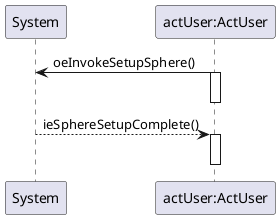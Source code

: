 @startuml
participant System as system
participant "actUser:ActUser" as actUser

actUser -> system : oeInvokeSetupSphere()
activate actUser
deactivate actUser

system --> actUser : ieSphereSetupComplete()
activate actUser
deactivate actUser
@enduml